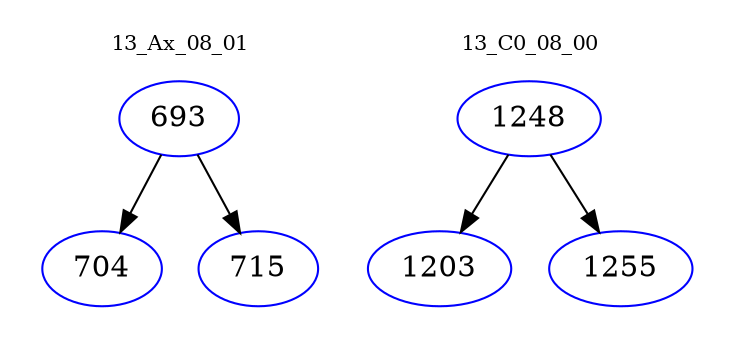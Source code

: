 digraph{
subgraph cluster_0 {
color = white
label = "13_Ax_08_01";
fontsize=10;
T0_693 [label="693", color="blue"]
T0_693 -> T0_704 [color="black"]
T0_704 [label="704", color="blue"]
T0_693 -> T0_715 [color="black"]
T0_715 [label="715", color="blue"]
}
subgraph cluster_1 {
color = white
label = "13_C0_08_00";
fontsize=10;
T1_1248 [label="1248", color="blue"]
T1_1248 -> T1_1203 [color="black"]
T1_1203 [label="1203", color="blue"]
T1_1248 -> T1_1255 [color="black"]
T1_1255 [label="1255", color="blue"]
}
}
